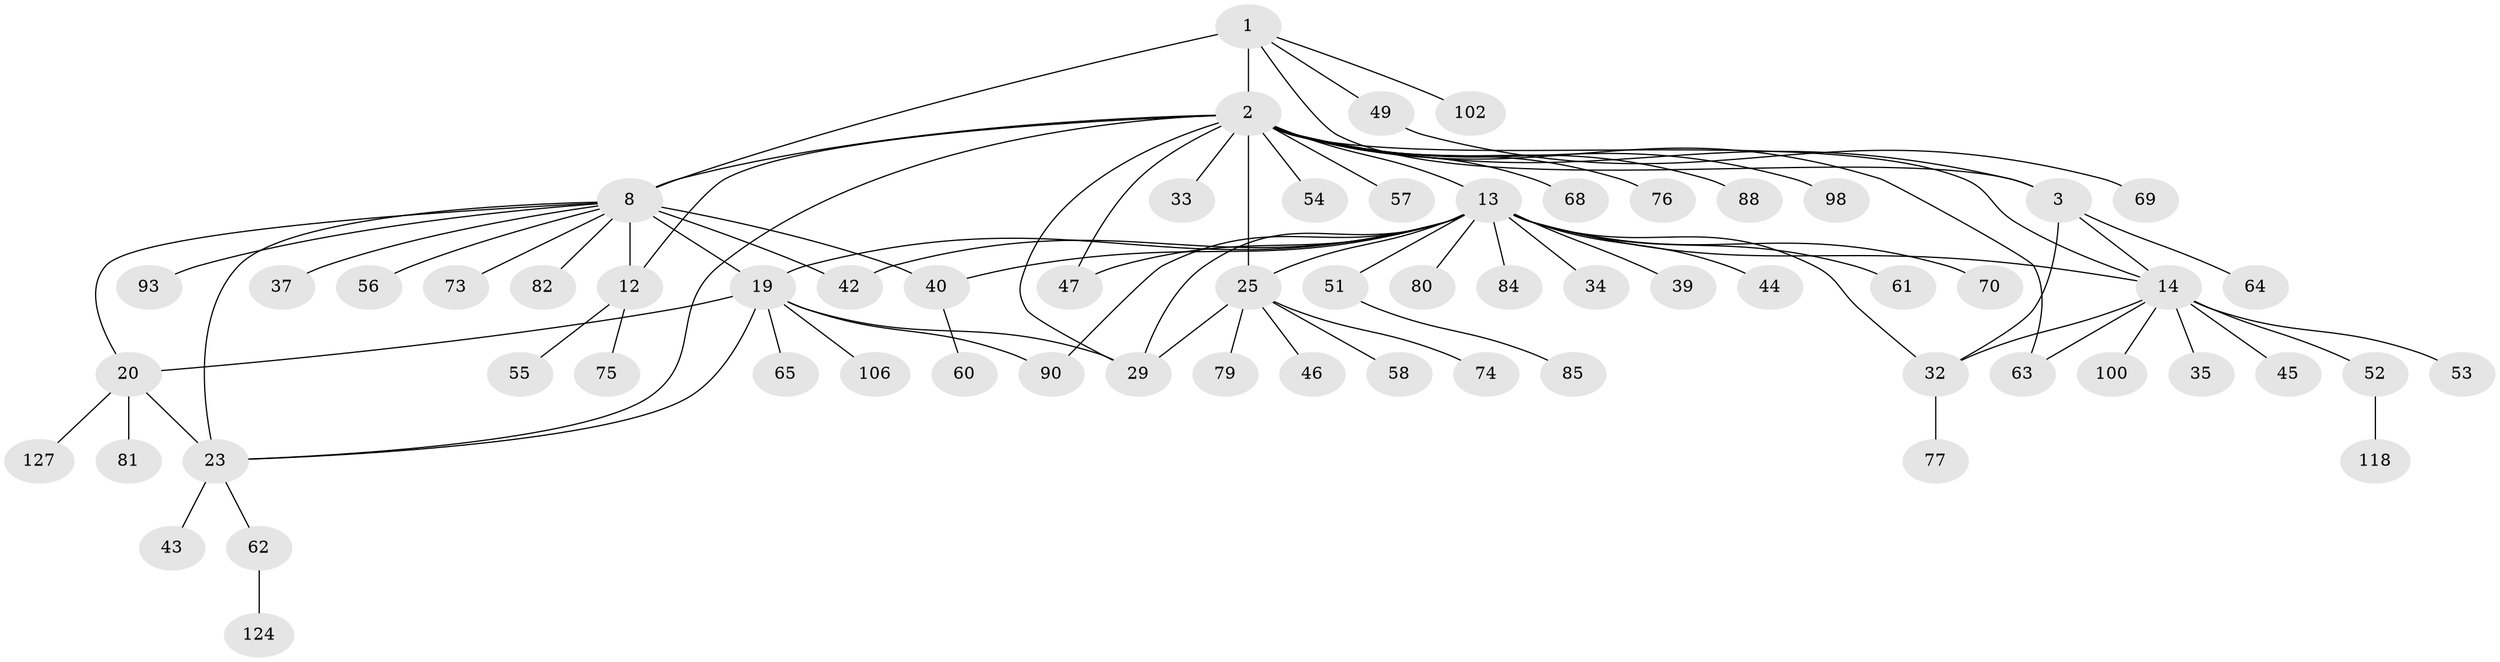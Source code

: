 // original degree distribution, {6: 0.03875968992248062, 8: 0.03875968992248062, 7: 0.05426356589147287, 9: 0.046511627906976744, 11: 0.023255813953488372, 10: 0.007751937984496124, 5: 0.015503875968992248, 13: 0.015503875968992248, 2: 0.17054263565891473, 3: 0.03875968992248062, 1: 0.5348837209302325, 4: 0.015503875968992248}
// Generated by graph-tools (version 1.1) at 2025/15/03/09/25 04:15:51]
// undirected, 64 vertices, 84 edges
graph export_dot {
graph [start="1"]
  node [color=gray90,style=filled];
  1 [super="+4"];
  2 [super="+30+5"];
  3;
  8 [super="+11+21+9"];
  12;
  13 [super="+28+16"];
  14 [super="+17+15"];
  19 [super="+50"];
  20;
  23 [super="+123+24"];
  25 [super="+26+27"];
  29;
  32 [super="+36"];
  33;
  34 [super="+103"];
  35;
  37 [super="+113"];
  39;
  40 [super="+95"];
  42;
  43;
  44 [super="+119"];
  45;
  46;
  47;
  49 [super="+78"];
  51;
  52;
  53;
  54 [super="+121"];
  55;
  56;
  57;
  58;
  60;
  61;
  62;
  63;
  64;
  65 [super="+71"];
  68;
  69;
  70 [super="+109+128"];
  73;
  74;
  75 [super="+99"];
  76;
  77;
  79;
  80;
  81;
  82;
  84;
  85;
  88;
  90 [super="+110"];
  93 [super="+114"];
  98;
  100;
  102;
  106;
  118;
  124;
  127;
  1 -- 2 [weight=6];
  1 -- 3 [weight=2];
  1 -- 49;
  1 -- 102;
  1 -- 8;
  2 -- 3 [weight=3];
  2 -- 29 [weight=2];
  2 -- 98;
  2 -- 23;
  2 -- 25 [weight=3];
  2 -- 13 [weight=2];
  2 -- 47;
  2 -- 33;
  2 -- 68;
  2 -- 8 [weight=7];
  2 -- 76;
  2 -- 12 [weight=2];
  2 -- 14;
  2 -- 54;
  2 -- 88;
  2 -- 57;
  2 -- 63;
  3 -- 14;
  3 -- 64;
  3 -- 32;
  8 -- 12 [weight=3];
  8 -- 37;
  8 -- 40;
  8 -- 42;
  8 -- 56;
  8 -- 93;
  8 -- 73;
  8 -- 82;
  8 -- 19 [weight=2];
  8 -- 20 [weight=2];
  8 -- 23 [weight=4];
  12 -- 55;
  12 -- 75;
  13 -- 14 [weight=9];
  13 -- 19;
  13 -- 90;
  13 -- 32;
  13 -- 34;
  13 -- 39;
  13 -- 29;
  13 -- 84;
  13 -- 25 [weight=3];
  13 -- 61;
  13 -- 70;
  13 -- 40;
  13 -- 42;
  13 -- 44;
  13 -- 47;
  13 -- 80;
  13 -- 51;
  14 -- 100;
  14 -- 32;
  14 -- 45;
  14 -- 52;
  14 -- 53;
  14 -- 63;
  14 -- 35;
  19 -- 20;
  19 -- 23 [weight=2];
  19 -- 90;
  19 -- 106;
  19 -- 65;
  19 -- 29;
  20 -- 23 [weight=2];
  20 -- 81;
  20 -- 127;
  23 -- 43;
  23 -- 62;
  25 -- 29 [weight=3];
  25 -- 74;
  25 -- 58;
  25 -- 79;
  25 -- 46;
  32 -- 77;
  40 -- 60;
  49 -- 69;
  51 -- 85;
  52 -- 118;
  62 -- 124;
}
